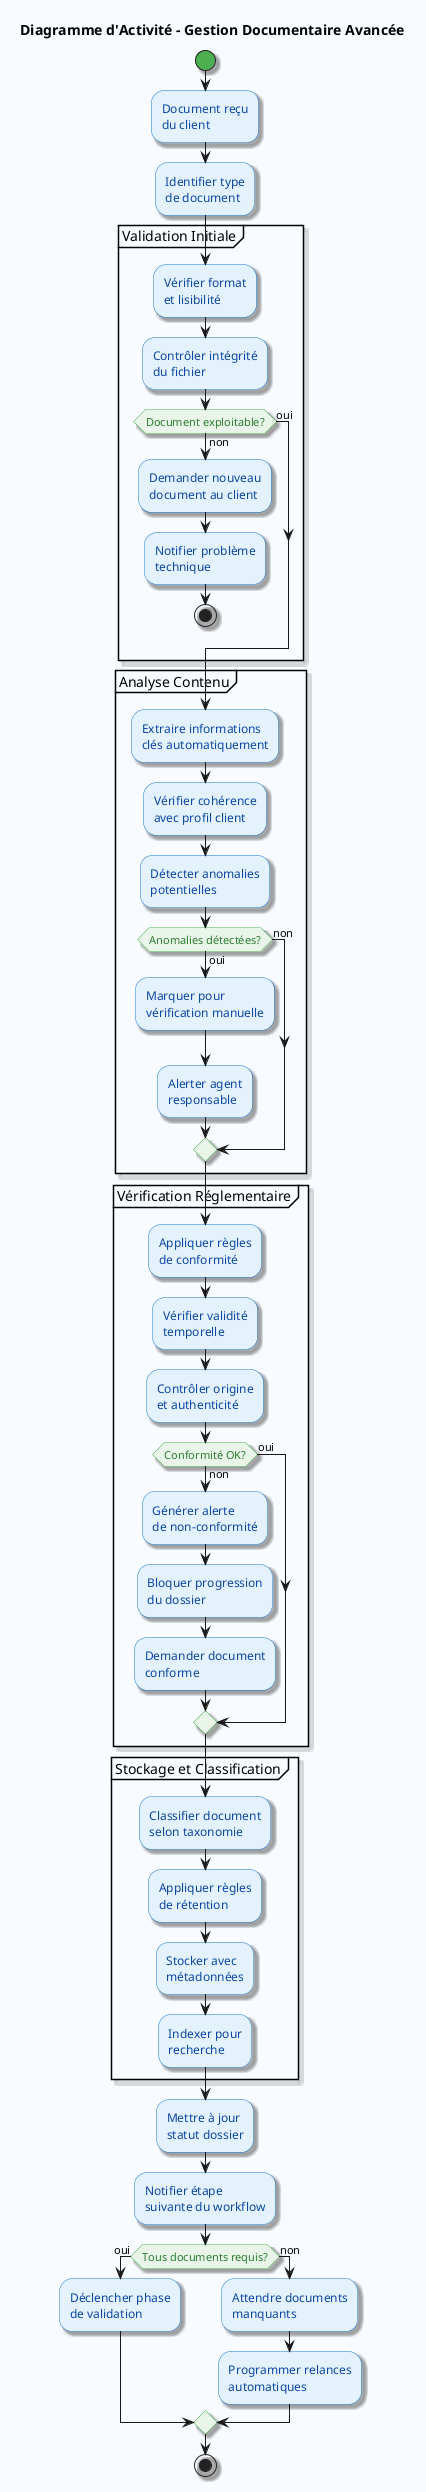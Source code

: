 @startuml GestionDocuments
skinparam backgroundColor #F8FBFF
skinparam activity {
    BackgroundColor #E3F2FD
    BorderColor #1976D2
    FontColor #0D47A1
    DiamondBackgroundColor #E8F5E8
    DiamondBorderColor #4CAF50
    DiamondFontColor #2E7D32
    StartColor #4CAF50
    EndColor #F44336
}
skinparam shadowing true

title Diagramme d'Activité - Gestion Documentaire Avancée

start

:Document reçu
du client;

:Identifier type
de document;

partition "Validation Initiale" {
    :Vérifier format
    et lisibilité;
    
    :Contrôler intégrité
    du fichier;
    
    if (Document exploitable?) then (non)
        :Demander nouveau
        document au client;
        
        :Notifier problème
        technique;
        
        stop
    else (oui)
    endif
}

partition "Analyse Contenu" {
    :Extraire informations
    clés automatiquement;
    
    :Vérifier cohérence
    avec profil client;
    
    :Détecter anomalies
    potentielles;
    
    if (Anomalies détectées?) then (oui)
        :Marquer pour
        vérification manuelle;
        
        :Alerter agent
        responsable;
    else (non)
    endif
}

partition "Vérification Réglementaire" {
    :Appliquer règles
    de conformité;
    
    :Vérifier validité
    temporelle;
    
    :Contrôler origine
    et authenticité;
    
    if (Conformité OK?) then (non)
        :Générer alerte
        de non-conformité;
        
        :Bloquer progression
        du dossier;
        
        :Demander document
        conforme;
    else (oui)
    endif
}

partition "Stockage et Classification" {
    :Classifier document
    selon taxonomie;
    
    :Appliquer règles
    de rétention;
    
    :Stocker avec
    métadonnées;
    
    :Indexer pour
    recherche;
}

:Mettre à jour
statut dossier;

:Notifier étape
suivante du workflow;

if (Tous documents requis?) then (oui)
    :Déclencher phase
    de validation;
else (non)
    :Attendre documents
    manquants;
    
    :Programmer relances
    automatiques;
endif

stop

@enduml
